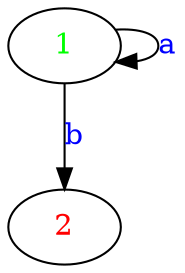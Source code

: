 digraph G {
	"1"->"2"[ label=<<font color="blue">b</font>> ];
	"1"->"1"[ label=<<font color="blue">a</font>> ];
	"1" [ label=<<font color="green">1</font>> ];
	"2" [ label=<<font color="red">2</font>> ];

}
